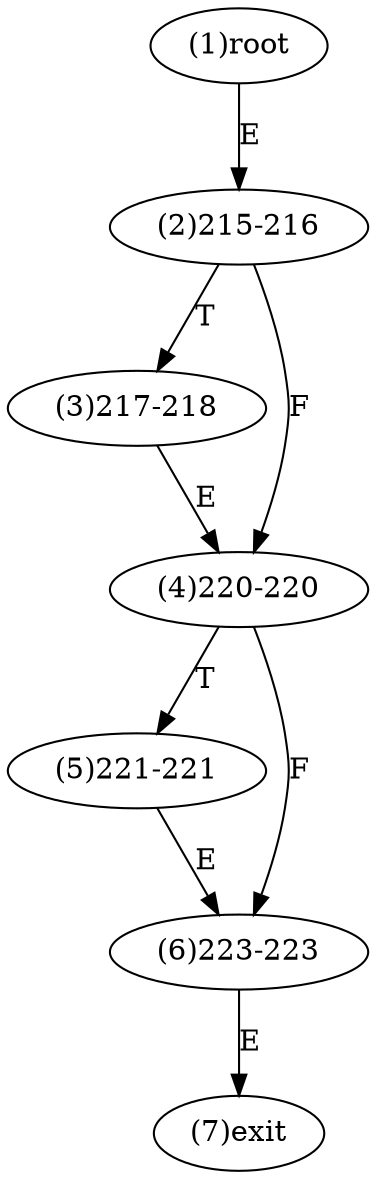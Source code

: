 digraph "" { 
1[ label="(1)root"];
2[ label="(2)215-216"];
3[ label="(3)217-218"];
4[ label="(4)220-220"];
5[ label="(5)221-221"];
6[ label="(6)223-223"];
7[ label="(7)exit"];
1->2[ label="E"];
2->4[ label="F"];
2->3[ label="T"];
3->4[ label="E"];
4->6[ label="F"];
4->5[ label="T"];
5->6[ label="E"];
6->7[ label="E"];
}